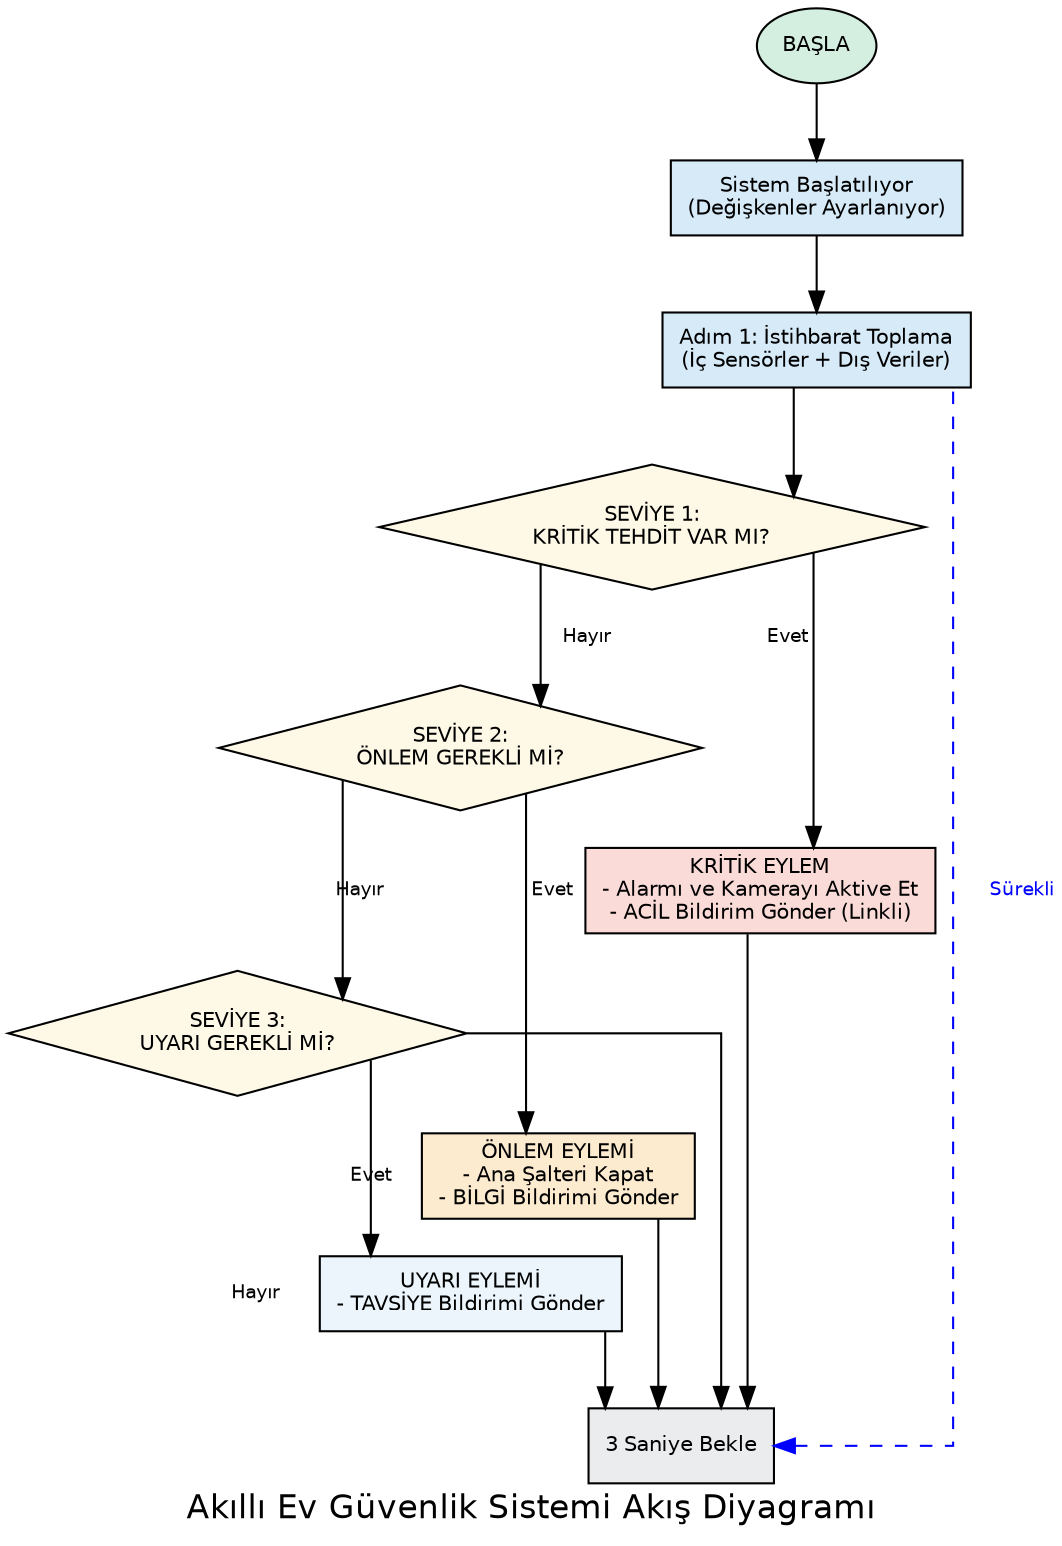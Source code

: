 digraph AkilliEvGuvenlikSistemi {
    // --- Genel Ayarlar ---
    // Diyagramın genel görünümünü, yönünü ve yazı tipini ayarla.
    // 'TB' yukarıdan aşağıya akışı, 'ortho' keskin köşeli okları sağlar.
    graph [rankdir=TB, splines=ortho, fontname="Helvetica", label="Akıllı Ev Güvenlik Sistemi Akış Diyagramı", fontsize=16];
    node [shape=box, style="filled", fontname="Helvetica", fontsize=10];
    edge [fontname="Helvetica", fontsize=9];

    // --- Düğüm (Node) Tanımlamaları ---
    // Her bir işlem, karar veya başlangıç/bitiş noktası bir düğümdür.
    // Renkler, işlevleri gruplamak için kullanılmıştır.

    // Başlangıç ve Döngü Noktaları (Yeşil)
    start [label="BAŞLA", shape=ellipse, fillcolor="#D4EFDF"];
    
    // Standart İşlemler (Açık Mavi)
    init [label="Sistem Başlatılıyor\n(Değişkenler Ayarlanıyor)", fillcolor="#D6EAF8"];
    gather_data [label="Adım 1: İstihbarat Toplama\n(İç Sensörler + Dış Veriler)", fillcolor="#D6EAF8"];
    wait [label="3 Saniye Bekle", shape=box, fillcolor="#EAECEE"];

    // Karar Noktaları (Açık Sarı)
    check_critical [label="SEVİYE 1:\nKRİTİK TEHDİT VAR MI?", shape=diamond, fillcolor="#FEF9E7"];
    check_precaution [label="SEVİYE 2:\nÖNLEM GEREKLİ Mİ?", shape=diamond, fillcolor="#FEF9E7"];
    check_warning [label="SEVİYE 3:\nUYARI GEREKLİ Mİ?", shape=diamond, fillcolor="#FEF9E7"];
    
    // Aksiyon Noktaları (Tehdit seviyesine göre renkli)
    action_critical [label="KRİTİK EYLEM\n- Alarmı ve Kamerayı Aktive Et\n- ACİL Bildirim Gönder (Linkli)", shape=box, fillcolor="#FADBD8"];
    action_precaution [label="ÖNLEM EYLEMİ\n- Ana Şalteri Kapat\n- BİLGİ Bildirimi Gönder", shape=box, fillcolor="#FDEBD0"];
    action_warning [label="UYARI EYLEMİ\n- TAVSİYE Bildirimi Gönder", shape=box, fillcolor="#EBF5FB"];

    // --- Akış Yönü (Oklar) ---
    // Düğümleri mantıksal sıraya göre birbirine bağla.
    
    // Başlangıç Akışı
    start -> init;
    init -> gather_data;
    
    // Karar Ağacı Akışı
    gather_data -> check_critical;
    check_critical -> action_critical [label=" Evet"];
    check_critical -> check_precaution [label=" Hayır"];
    
    check_precaution -> action_precaution [label=" Evet"];
    check_precaution -> check_warning [label=" Hayır"];
    
    check_warning -> action_warning [label=" Evet"];
    check_warning -> wait [label=" Hayır"];
    
    // Aksiyonlardan Sonra Döngüye Dönüş
    action_critical -> wait;
    action_precaution -> wait;
    action_warning -> wait;
    
    // *** İSTENEN SONSuz DÖNGÜ GÖSTERİMİ ***
    // 'wait' düğümünden sonra sistemin başına dönmesini sağlayan geri ok.
    wait -> gather_data [label=" Sürekli", style=dashed, color=blue, fontcolor=blue, dir=back];
}
